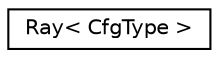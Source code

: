 digraph "Graphical Class Hierarchy"
{
 // LATEX_PDF_SIZE
  edge [fontname="Helvetica",fontsize="10",labelfontname="Helvetica",labelfontsize="10"];
  node [fontname="Helvetica",fontsize="10",shape=record];
  rankdir="LR";
  Node0 [label="Ray\< CfgType \>",height=0.2,width=0.4,color="black", fillcolor="white", style="filled",URL="$structRay.html",tooltip=" "];
}
